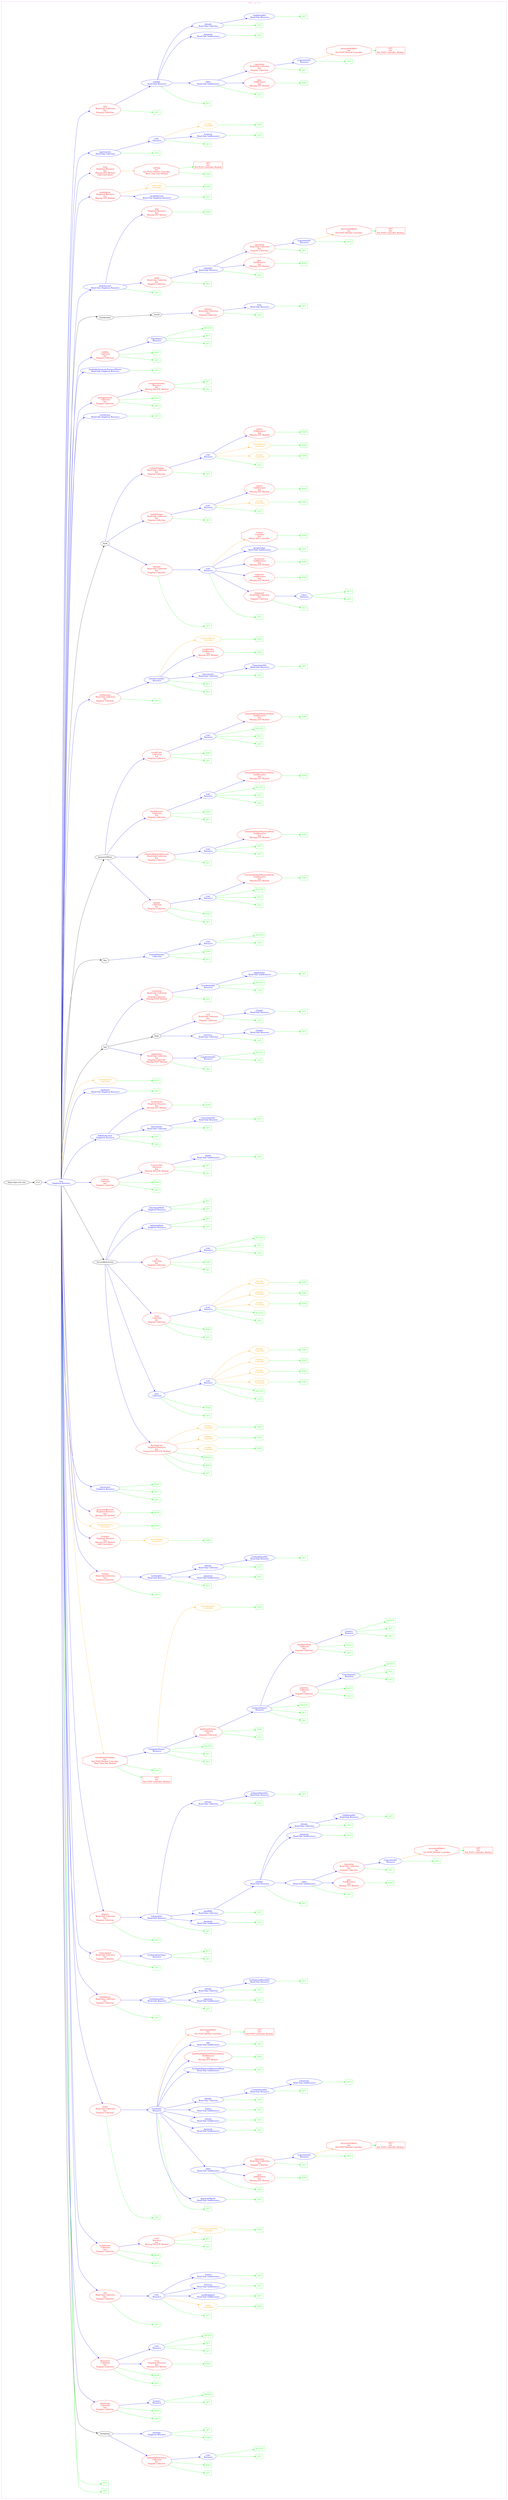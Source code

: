 digraph Cloud_Computing_REST_API {
rankdir="LR";
subgraph cluster_0 {
label="OVH - me 1.0"
color=violet
fontcolor=violet
subgraph cluster_1 {
label=""
color=white
fontcolor=white
node1 [label="https://api.ovh.com", shape="ellipse", color="black", fontcolor="black"]
node1 -> node2 [color="black", fontcolor="black"]
subgraph cluster_2 {
label=""
color=white
fontcolor=white
node2 [label="/1.0", shape="ellipse", color="black", fontcolor="black"]
node2 -> node3 [color="blue", fontcolor="blue"]
subgraph cluster_3 {
label=""
color=white
fontcolor=white
node3 [label="/me\n Singleton Resource", shape="ellipse", color="blue", fontcolor="blue"]
node3 -> node4 [color="green", fontcolor="green"]
subgraph cluster_4 {
label=""
color=white
fontcolor=white
node4 [label="GET", shape="box", color="green", fontcolor="green"]
}
node3 -> node5 [color="green", fontcolor="green"]
subgraph cluster_5 {
label=""
color=white
fontcolor=white
node5 [label="PUT", shape="box", color="green", fontcolor="green"]
}
node3 -> node6 [color="black", fontcolor="black"]
subgraph cluster_6 {
label=""
color=white
fontcolor=white
node6 [label="/telephony", shape="ellipse", color="black", fontcolor="black"]
node6 -> node7 [color="blue", fontcolor="blue"]
subgraph cluster_7 {
label=""
color=white
fontcolor=white
node7 [label="/defaultIpRestriction\n Collection\nbut\nSingular Collection", shape="ellipse", color="red", fontcolor="red"]
node7 -> node8 [color="green", fontcolor="green"]
subgraph cluster_8 {
label=""
color=white
fontcolor=white
node8 [label="GET", shape="box", color="green", fontcolor="green"]
}
node7 -> node9 [color="green", fontcolor="green"]
subgraph cluster_9 {
label=""
color=white
fontcolor=white
node9 [label="POST", shape="box", color="green", fontcolor="green"]
}
node7 -> node10 [color="blue", fontcolor="blue"]
subgraph cluster_10 {
label=""
color=white
fontcolor=white
node10 [label="/{id}\n Resource", shape="ellipse", color="blue", fontcolor="blue"]
node10 -> node11 [color="green", fontcolor="green"]
subgraph cluster_11 {
label=""
color=white
fontcolor=white
node11 [label="GET", shape="box", color="green", fontcolor="green"]
}
node10 -> node12 [color="green", fontcolor="green"]
subgraph cluster_12 {
label=""
color=white
fontcolor=white
node12 [label="DELETE", shape="box", color="green", fontcolor="green"]
}
}
}
node6 -> node13 [color="blue", fontcolor="blue"]
subgraph cluster_13 {
label=""
color=white
fontcolor=white
node13 [label="/settings\n Singleton Resource", shape="ellipse", color="blue", fontcolor="blue"]
node13 -> node14 [color="green", fontcolor="green"]
subgraph cluster_14 {
label=""
color=white
fontcolor=white
node14 [label="POST", shape="box", color="green", fontcolor="green"]
}
node13 -> node15 [color="green", fontcolor="green"]
subgraph cluster_15 {
label=""
color=white
fontcolor=white
node15 [label="GET", shape="box", color="green", fontcolor="green"]
}
}
}
node3 -> node16 [color="blue", fontcolor="blue"]
subgraph cluster_16 {
label=""
color=white
fontcolor=white
node16 [label="/ipxeScript\n Collection\nbut\nSingular Collection", shape="ellipse", color="red", fontcolor="red"]
node16 -> node17 [color="green", fontcolor="green"]
subgraph cluster_17 {
label=""
color=white
fontcolor=white
node17 [label="GET", shape="box", color="green", fontcolor="green"]
}
node16 -> node18 [color="green", fontcolor="green"]
subgraph cluster_18 {
label=""
color=white
fontcolor=white
node18 [label="POST", shape="box", color="green", fontcolor="green"]
}
node16 -> node19 [color="blue", fontcolor="blue"]
subgraph cluster_19 {
label=""
color=white
fontcolor=white
node19 [label="/{name}\n Resource", shape="ellipse", color="blue", fontcolor="blue"]
node19 -> node20 [color="green", fontcolor="green"]
subgraph cluster_20 {
label=""
color=white
fontcolor=white
node20 [label="GET", shape="box", color="green", fontcolor="green"]
}
node19 -> node21 [color="green", fontcolor="green"]
subgraph cluster_21 {
label=""
color=white
fontcolor=white
node21 [label="DELETE", shape="box", color="green", fontcolor="green"]
}
}
}
node3 -> node22 [color="blue", fontcolor="blue"]
subgraph cluster_22 {
label=""
color=white
fontcolor=white
node22 [label="/document\n Collection\nbut\nSingular Collection", shape="ellipse", color="red", fontcolor="red"]
node22 -> node23 [color="green", fontcolor="green"]
subgraph cluster_23 {
label=""
color=white
fontcolor=white
node23 [label="GET", shape="box", color="green", fontcolor="green"]
}
node22 -> node24 [color="green", fontcolor="green"]
subgraph cluster_24 {
label=""
color=white
fontcolor=white
node24 [label="POST", shape="box", color="green", fontcolor="green"]
}
node22 -> node25 [color="blue", fontcolor="blue"]
subgraph cluster_25 {
label=""
color=white
fontcolor=white
node25 [label="/cors\n Singleton Resource\nbut\nMissing GET Method", shape="ellipse", color="red", fontcolor="red"]
node25 -> node26 [color="green", fontcolor="green"]
subgraph cluster_26 {
label=""
color=white
fontcolor=white
node26 [label="POST", shape="box", color="green", fontcolor="green"]
}
}
node22 -> node27 [color="blue", fontcolor="blue"]
subgraph cluster_27 {
label=""
color=white
fontcolor=white
node27 [label="/{id}\n Resource", shape="ellipse", color="blue", fontcolor="blue"]
node27 -> node28 [color="green", fontcolor="green"]
subgraph cluster_28 {
label=""
color=white
fontcolor=white
node28 [label="GET", shape="box", color="green", fontcolor="green"]
}
node27 -> node29 [color="green", fontcolor="green"]
subgraph cluster_29 {
label=""
color=white
fontcolor=white
node29 [label="PUT", shape="box", color="green", fontcolor="green"]
}
node27 -> node30 [color="green", fontcolor="green"]
subgraph cluster_30 {
label=""
color=white
fontcolor=white
node30 [label="DELETE", shape="box", color="green", fontcolor="green"]
}
}
}
node3 -> node31 [color="blue", fontcolor="blue"]
subgraph cluster_31 {
label=""
color=white
fontcolor=white
node31 [label="/sla\n Read-Only Collection\nbut\nSingular Collection", shape="ellipse", color="red", fontcolor="red"]
node31 -> node32 [color="green", fontcolor="green"]
subgraph cluster_32 {
label=""
color=white
fontcolor=white
node32 [label="GET", shape="box", color="green", fontcolor="green"]
}
node31 -> node33 [color="blue", fontcolor="blue"]
subgraph cluster_33 {
label=""
color=white
fontcolor=white
node33 [label="/{id}\n Resource", shape="ellipse", color="blue", fontcolor="blue"]
node33 -> node34 [color="green", fontcolor="green"]
subgraph cluster_34 {
label=""
color=white
fontcolor=white
node34 [label="GET", shape="box", color="green", fontcolor="green"]
}
node33 -> node35 [color="orange", fontcolor="orange"]
subgraph cluster_35 {
label=""
color=white
fontcolor=white
node35 [label="/apply\n Controller", shape="octagon", color="orange", fontcolor="orange"]
node35 -> node36 [color="green", fontcolor="green"]
subgraph cluster_36 {
label=""
color=white
fontcolor=white
node36 [label="POST", shape="box", color="green", fontcolor="green"]
}
}
node33 -> node37 [color="blue", fontcolor="blue"]
subgraph cluster_37 {
label=""
color=white
fontcolor=white
node37 [label="/canBeApplied\n Read-Only SubResource", shape="ellipse", color="blue", fontcolor="blue"]
node37 -> node38 [color="green", fontcolor="green"]
subgraph cluster_38 {
label=""
color=white
fontcolor=white
node38 [label="GET", shape="box", color="green", fontcolor="green"]
}
}
node33 -> node39 [color="blue", fontcolor="blue"]
subgraph cluster_39 {
label=""
color=white
fontcolor=white
node39 [label="/services\n Read-Only SubResource", shape="ellipse", color="blue", fontcolor="blue"]
node39 -> node40 [color="green", fontcolor="green"]
subgraph cluster_40 {
label=""
color=white
fontcolor=white
node40 [label="GET", shape="box", color="green", fontcolor="green"]
}
}
node33 -> node41 [color="blue", fontcolor="blue"]
subgraph cluster_41 {
label=""
color=white
fontcolor=white
node41 [label="/status\n Read-Only SubResource", shape="ellipse", color="blue", fontcolor="blue"]
node41 -> node42 [color="green", fontcolor="green"]
subgraph cluster_42 {
label=""
color=white
fontcolor=white
node42 [label="GET", shape="box", color="green", fontcolor="green"]
}
}
}
}
node3 -> node43 [color="blue", fontcolor="blue"]
subgraph cluster_43 {
label=""
color=white
fontcolor=white
node43 [label="/subAccount\n Collection\nbut\nSingular Collection", shape="ellipse", color="red", fontcolor="red"]
node43 -> node44 [color="green", fontcolor="green"]
subgraph cluster_44 {
label=""
color=white
fontcolor=white
node44 [label="GET", shape="box", color="green", fontcolor="green"]
}
node43 -> node45 [color="green", fontcolor="green"]
subgraph cluster_45 {
label=""
color=white
fontcolor=white
node45 [label="POST", shape="box", color="green", fontcolor="green"]
}
node43 -> node46 [color="blue", fontcolor="blue"]
subgraph cluster_46 {
label=""
color=white
fontcolor=white
node46 [label="/{id}\n Resource\nbut\nMissing DELETE Method", shape="ellipse", color="red", fontcolor="red"]
node46 -> node47 [color="green", fontcolor="green"]
subgraph cluster_47 {
label=""
color=white
fontcolor=white
node47 [label="GET", shape="box", color="green", fontcolor="green"]
}
node46 -> node48 [color="green", fontcolor="green"]
subgraph cluster_48 {
label=""
color=white
fontcolor=white
node48 [label="PUT", shape="box", color="green", fontcolor="green"]
}
node46 -> node49 [color="orange", fontcolor="orange"]
subgraph cluster_49 {
label=""
color=white
fontcolor=white
node49 [label="/createConsumerKey\n Controller", shape="octagon", color="orange", fontcolor="orange"]
node49 -> node50 [color="green", fontcolor="green"]
subgraph cluster_50 {
label=""
color=white
fontcolor=white
node50 [label="POST", shape="box", color="green", fontcolor="green"]
}
}
}
}
node3 -> node51 [color="blue", fontcolor="blue"]
subgraph cluster_51 {
label=""
color=white
fontcolor=white
node51 [label="/order\n Read-Only Collection\nbut\nSingular Collection", shape="ellipse", color="red", fontcolor="red"]
node51 -> node52 [color="green", fontcolor="green"]
subgraph cluster_52 {
label=""
color=white
fontcolor=white
node52 [label="GET", shape="box", color="green", fontcolor="green"]
}
node51 -> node53 [color="blue", fontcolor="blue"]
subgraph cluster_53 {
label=""
color=white
fontcolor=white
node53 [label="/{orderId}\n Resource", shape="ellipse", color="blue", fontcolor="blue"]
node53 -> node54 [color="green", fontcolor="green"]
subgraph cluster_54 {
label=""
color=white
fontcolor=white
node54 [label="GET", shape="box", color="green", fontcolor="green"]
}
node53 -> node55 [color="blue", fontcolor="blue"]
subgraph cluster_55 {
label=""
color=white
fontcolor=white
node55 [label="/paymentMeans\n Read-Only SubResource", shape="ellipse", color="blue", fontcolor="blue"]
node55 -> node56 [color="green", fontcolor="green"]
subgraph cluster_56 {
label=""
color=white
fontcolor=white
node56 [label="GET", shape="box", color="green", fontcolor="green"]
}
}
node53 -> node57 [color="blue", fontcolor="blue"]
subgraph cluster_57 {
label=""
color=white
fontcolor=white
node57 [label="/debt\n Read-Only SubResource", shape="ellipse", color="blue", fontcolor="blue"]
node57 -> node58 [color="green", fontcolor="green"]
subgraph cluster_58 {
label=""
color=white
fontcolor=white
node58 [label="GET", shape="box", color="green", fontcolor="green"]
}
node57 -> node59 [color="blue", fontcolor="blue"]
subgraph cluster_59 {
label=""
color=white
fontcolor=white
node59 [label="/pay\n SubResource\nbut\nMissing GET Method", shape="ellipse", color="red", fontcolor="red"]
node59 -> node60 [color="green", fontcolor="green"]
subgraph cluster_60 {
label=""
color=white
fontcolor=white
node60 [label="POST", shape="box", color="green", fontcolor="green"]
}
}
node57 -> node61 [color="blue", fontcolor="blue"]
subgraph cluster_61 {
label=""
color=white
fontcolor=white
node61 [label="/operation\n Read-Only Collection\nbut\nSingular Collection", shape="ellipse", color="red", fontcolor="red"]
node61 -> node62 [color="green", fontcolor="green"]
subgraph cluster_62 {
label=""
color=white
fontcolor=white
node62 [label="GET", shape="box", color="green", fontcolor="green"]
}
node61 -> node63 [color="blue", fontcolor="blue"]
subgraph cluster_63 {
label=""
color=white
fontcolor=white
node63 [label="/{operationId}\n Resource", shape="ellipse", color="blue", fontcolor="blue"]
node63 -> node64 [color="green", fontcolor="green"]
subgraph cluster_64 {
label=""
color=white
fontcolor=white
node64 [label="GET", shape="box", color="green", fontcolor="green"]
}
node63 -> node65 [color="orange", fontcolor="orange"]
subgraph cluster_65 {
label=""
color=white
fontcolor=white
node65 [label="/associatedObject\nbut\nNot POST Method Controller", shape="octagon", color="red", fontcolor="red"]
node65 -> node66 [color="green", fontcolor="green"]
subgraph cluster_66 {
label=""
color=white
fontcolor=white
node66 [label="GET\nbut\nNot POST Controller Method", shape="box", color="red", fontcolor="red"]
}
}
}
}
}
node53 -> node67 [color="blue", fontcolor="blue"]
subgraph cluster_67 {
label=""
color=white
fontcolor=white
node67 [label="/payment\n Read-Only SubResource", shape="ellipse", color="blue", fontcolor="blue"]
node67 -> node68 [color="green", fontcolor="green"]
subgraph cluster_68 {
label=""
color=white
fontcolor=white
node68 [label="GET", shape="box", color="green", fontcolor="green"]
}
}
node53 -> node69 [color="blue", fontcolor="blue"]
subgraph cluster_69 {
label=""
color=white
fontcolor=white
node69 [label="/refund\n Read-Only SubResource", shape="ellipse", color="blue", fontcolor="blue"]
node69 -> node70 [color="green", fontcolor="green"]
subgraph cluster_70 {
label=""
color=white
fontcolor=white
node70 [label="GET", shape="box", color="green", fontcolor="green"]
}
}
node53 -> node71 [color="blue", fontcolor="blue"]
subgraph cluster_71 {
label=""
color=white
fontcolor=white
node71 [label="/status\n Read-Only SubResource", shape="ellipse", color="blue", fontcolor="blue"]
node71 -> node72 [color="green", fontcolor="green"]
subgraph cluster_72 {
label=""
color=white
fontcolor=white
node72 [label="GET", shape="box", color="green", fontcolor="green"]
}
}
node53 -> node73 [color="blue", fontcolor="blue"]
subgraph cluster_73 {
label=""
color=white
fontcolor=white
node73 [label="/details\n Read-Only Collection", shape="ellipse", color="blue", fontcolor="blue"]
node73 -> node74 [color="green", fontcolor="green"]
subgraph cluster_74 {
label=""
color=white
fontcolor=white
node74 [label="GET", shape="box", color="green", fontcolor="green"]
}
node73 -> node75 [color="blue", fontcolor="blue"]
subgraph cluster_75 {
label=""
color=white
fontcolor=white
node75 [label="/{orderDetailId}\n Read-Only Resource", shape="ellipse", color="blue", fontcolor="blue"]
node75 -> node76 [color="green", fontcolor="green"]
subgraph cluster_76 {
label=""
color=white
fontcolor=white
node76 [label="GET", shape="box", color="green", fontcolor="green"]
}
node75 -> node77 [color="blue", fontcolor="blue"]
subgraph cluster_77 {
label=""
color=white
fontcolor=white
node77 [label="/extension\n Read-Only SubResource", shape="ellipse", color="blue", fontcolor="blue"]
node77 -> node78 [color="green", fontcolor="green"]
subgraph cluster_78 {
label=""
color=white
fontcolor=white
node78 [label="GET", shape="box", color="green", fontcolor="green"]
}
}
}
}
node53 -> node79 [color="blue", fontcolor="blue"]
subgraph cluster_79 {
label=""
color=white
fontcolor=white
node79 [label="/availableRegisteredPaymentMean\n Read-Only SubResource", shape="ellipse", color="blue", fontcolor="blue"]
node79 -> node80 [color="green", fontcolor="green"]
subgraph cluster_80 {
label=""
color=white
fontcolor=white
node80 [label="GET", shape="box", color="green", fontcolor="green"]
}
}
node53 -> node81 [color="blue", fontcolor="blue"]
subgraph cluster_81 {
label=""
color=white
fontcolor=white
node81 [label="/payWithRegisteredPaymentMean\n SubResource\nbut\nMissing GET Method", shape="ellipse", color="red", fontcolor="red"]
node81 -> node82 [color="green", fontcolor="green"]
subgraph cluster_82 {
label=""
color=white
fontcolor=white
node82 [label="POST", shape="box", color="green", fontcolor="green"]
}
}
node53 -> node83 [color="blue", fontcolor="blue"]
subgraph cluster_83 {
label=""
color=white
fontcolor=white
node83 [label="/bill\n Read-Only SubResource", shape="ellipse", color="blue", fontcolor="blue"]
node83 -> node84 [color="green", fontcolor="green"]
subgraph cluster_84 {
label=""
color=white
fontcolor=white
node84 [label="GET", shape="box", color="green", fontcolor="green"]
}
}
node53 -> node85 [color="orange", fontcolor="orange"]
subgraph cluster_85 {
label=""
color=white
fontcolor=white
node85 [label="/associatedObject\nbut\nNot POST Method Controller", shape="octagon", color="red", fontcolor="red"]
node85 -> node86 [color="green", fontcolor="green"]
subgraph cluster_86 {
label=""
color=white
fontcolor=white
node86 [label="GET\nbut\nNot POST Controller Method", shape="box", color="red", fontcolor="red"]
}
}
}
}
node3 -> node87 [color="blue", fontcolor="blue"]
subgraph cluster_87 {
label=""
color=white
fontcolor=white
node87 [label="/withdrawal\n Read-Only Collection\nbut\nSingular Collection", shape="ellipse", color="red", fontcolor="red"]
node87 -> node88 [color="green", fontcolor="green"]
subgraph cluster_88 {
label=""
color=white
fontcolor=white
node88 [label="GET", shape="box", color="green", fontcolor="green"]
}
node87 -> node89 [color="blue", fontcolor="blue"]
subgraph cluster_89 {
label=""
color=white
fontcolor=white
node89 [label="/{withdrawalId}\n Read-Only Resource", shape="ellipse", color="blue", fontcolor="blue"]
node89 -> node90 [color="green", fontcolor="green"]
subgraph cluster_90 {
label=""
color=white
fontcolor=white
node90 [label="GET", shape="box", color="green", fontcolor="green"]
}
node89 -> node91 [color="blue", fontcolor="blue"]
subgraph cluster_91 {
label=""
color=white
fontcolor=white
node91 [label="/payment\n Read-Only SubResource", shape="ellipse", color="blue", fontcolor="blue"]
node91 -> node92 [color="green", fontcolor="green"]
subgraph cluster_92 {
label=""
color=white
fontcolor=white
node92 [label="GET", shape="box", color="green", fontcolor="green"]
}
}
node89 -> node93 [color="blue", fontcolor="blue"]
subgraph cluster_93 {
label=""
color=white
fontcolor=white
node93 [label="/details\n Read-Only Collection", shape="ellipse", color="blue", fontcolor="blue"]
node93 -> node94 [color="green", fontcolor="green"]
subgraph cluster_94 {
label=""
color=white
fontcolor=white
node94 [label="GET", shape="box", color="green", fontcolor="green"]
}
node93 -> node95 [color="blue", fontcolor="blue"]
subgraph cluster_95 {
label=""
color=white
fontcolor=white
node95 [label="/{withdrawalDetailId}\n Read-Only Resource", shape="ellipse", color="blue", fontcolor="blue"]
node95 -> node96 [color="green", fontcolor="green"]
subgraph cluster_96 {
label=""
color=white
fontcolor=white
node96 [label="GET", shape="box", color="green", fontcolor="green"]
}
}
}
}
}
node3 -> node97 [color="blue", fontcolor="blue"]
subgraph cluster_97 {
label=""
color=white
fontcolor=white
node97 [label="/subscription\n Read-Only Collection\nbut\nSingular Collection", shape="ellipse", color="red", fontcolor="red"]
node97 -> node98 [color="green", fontcolor="green"]
subgraph cluster_98 {
label=""
color=white
fontcolor=white
node98 [label="GET", shape="box", color="green", fontcolor="green"]
}
node97 -> node99 [color="blue", fontcolor="blue"]
subgraph cluster_99 {
label=""
color=white
fontcolor=white
node99 [label="/{subscriptionType}\n Resource", shape="ellipse", color="blue", fontcolor="blue"]
node99 -> node100 [color="green", fontcolor="green"]
subgraph cluster_100 {
label=""
color=white
fontcolor=white
node100 [label="GET", shape="box", color="green", fontcolor="green"]
}
node99 -> node101 [color="green", fontcolor="green"]
subgraph cluster_101 {
label=""
color=white
fontcolor=white
node101 [label="PUT", shape="box", color="green", fontcolor="green"]
}
}
}
node3 -> node102 [color="blue", fontcolor="blue"]
subgraph cluster_102 {
label=""
color=white
fontcolor=white
node102 [label="/deposit\n Read-Only Collection\nbut\nSingular Collection", shape="ellipse", color="red", fontcolor="red"]
node102 -> node103 [color="green", fontcolor="green"]
subgraph cluster_103 {
label=""
color=white
fontcolor=white
node103 [label="GET", shape="box", color="green", fontcolor="green"]
}
node102 -> node104 [color="blue", fontcolor="blue"]
subgraph cluster_104 {
label=""
color=white
fontcolor=white
node104 [label="/{depositId}\n Read-Only Resource", shape="ellipse", color="blue", fontcolor="blue"]
node104 -> node105 [color="green", fontcolor="green"]
subgraph cluster_105 {
label=""
color=white
fontcolor=white
node105 [label="GET", shape="box", color="green", fontcolor="green"]
}
node104 -> node106 [color="blue", fontcolor="blue"]
subgraph cluster_106 {
label=""
color=white
fontcolor=white
node106 [label="/payment\n Read-Only SubResource", shape="ellipse", color="blue", fontcolor="blue"]
node106 -> node107 [color="green", fontcolor="green"]
subgraph cluster_107 {
label=""
color=white
fontcolor=white
node107 [label="GET", shape="box", color="green", fontcolor="green"]
}
}
node104 -> node108 [color="blue", fontcolor="blue"]
subgraph cluster_108 {
label=""
color=white
fontcolor=white
node108 [label="/paidBills\n Read-Only Collection", shape="ellipse", color="blue", fontcolor="blue"]
node108 -> node109 [color="green", fontcolor="green"]
subgraph cluster_109 {
label=""
color=white
fontcolor=white
node109 [label="GET", shape="box", color="green", fontcolor="green"]
}
node108 -> node110 [color="blue", fontcolor="blue"]
subgraph cluster_110 {
label=""
color=white
fontcolor=white
node110 [label="/{billId}\n Read-Only Resource", shape="ellipse", color="blue", fontcolor="blue"]
node110 -> node111 [color="green", fontcolor="green"]
subgraph cluster_111 {
label=""
color=white
fontcolor=white
node111 [label="GET", shape="box", color="green", fontcolor="green"]
}
node110 -> node112 [color="blue", fontcolor="blue"]
subgraph cluster_112 {
label=""
color=white
fontcolor=white
node112 [label="/debt\n Read-Only SubResource", shape="ellipse", color="blue", fontcolor="blue"]
node112 -> node113 [color="green", fontcolor="green"]
subgraph cluster_113 {
label=""
color=white
fontcolor=white
node113 [label="GET", shape="box", color="green", fontcolor="green"]
}
node112 -> node114 [color="blue", fontcolor="blue"]
subgraph cluster_114 {
label=""
color=white
fontcolor=white
node114 [label="/pay\n SubResource\nbut\nMissing GET Method", shape="ellipse", color="red", fontcolor="red"]
node114 -> node115 [color="green", fontcolor="green"]
subgraph cluster_115 {
label=""
color=white
fontcolor=white
node115 [label="POST", shape="box", color="green", fontcolor="green"]
}
}
node112 -> node116 [color="blue", fontcolor="blue"]
subgraph cluster_116 {
label=""
color=white
fontcolor=white
node116 [label="/operation\n Read-Only Collection\nbut\nSingular Collection", shape="ellipse", color="red", fontcolor="red"]
node116 -> node117 [color="green", fontcolor="green"]
subgraph cluster_117 {
label=""
color=white
fontcolor=white
node117 [label="GET", shape="box", color="green", fontcolor="green"]
}
node116 -> node118 [color="blue", fontcolor="blue"]
subgraph cluster_118 {
label=""
color=white
fontcolor=white
node118 [label="/{operationId}\n Resource", shape="ellipse", color="blue", fontcolor="blue"]
node118 -> node119 [color="green", fontcolor="green"]
subgraph cluster_119 {
label=""
color=white
fontcolor=white
node119 [label="GET", shape="box", color="green", fontcolor="green"]
}
node118 -> node120 [color="orange", fontcolor="orange"]
subgraph cluster_120 {
label=""
color=white
fontcolor=white
node120 [label="/associatedObject\nbut\nNot POST Method Controller", shape="octagon", color="red", fontcolor="red"]
node120 -> node121 [color="green", fontcolor="green"]
subgraph cluster_121 {
label=""
color=white
fontcolor=white
node121 [label="GET\nbut\nNot POST Controller Method", shape="box", color="red", fontcolor="red"]
}
}
}
}
}
node110 -> node122 [color="blue", fontcolor="blue"]
subgraph cluster_122 {
label=""
color=white
fontcolor=white
node122 [label="/payment\n Read-Only SubResource", shape="ellipse", color="blue", fontcolor="blue"]
node122 -> node123 [color="green", fontcolor="green"]
subgraph cluster_123 {
label=""
color=white
fontcolor=white
node123 [label="GET", shape="box", color="green", fontcolor="green"]
}
}
node110 -> node124 [color="blue", fontcolor="blue"]
subgraph cluster_124 {
label=""
color=white
fontcolor=white
node124 [label="/details\n Read-Only Collection", shape="ellipse", color="blue", fontcolor="blue"]
node124 -> node125 [color="green", fontcolor="green"]
subgraph cluster_125 {
label=""
color=white
fontcolor=white
node125 [label="GET", shape="box", color="green", fontcolor="green"]
}
node124 -> node126 [color="blue", fontcolor="blue"]
subgraph cluster_126 {
label=""
color=white
fontcolor=white
node126 [label="/{billDetailId}\n Read-Only Resource", shape="ellipse", color="blue", fontcolor="blue"]
node126 -> node127 [color="green", fontcolor="green"]
subgraph cluster_127 {
label=""
color=white
fontcolor=white
node127 [label="GET", shape="box", color="green", fontcolor="green"]
}
}
}
}
}
node104 -> node128 [color="blue", fontcolor="blue"]
subgraph cluster_128 {
label=""
color=white
fontcolor=white
node128 [label="/details\n Read-Only Collection", shape="ellipse", color="blue", fontcolor="blue"]
node128 -> node129 [color="green", fontcolor="green"]
subgraph cluster_129 {
label=""
color=white
fontcolor=white
node129 [label="GET", shape="box", color="green", fontcolor="green"]
}
node128 -> node130 [color="blue", fontcolor="blue"]
subgraph cluster_130 {
label=""
color=white
fontcolor=white
node130 [label="/{depositDetailId}\n Read-Only Resource", shape="ellipse", color="blue", fontcolor="blue"]
node130 -> node131 [color="green", fontcolor="green"]
subgraph cluster_131 {
label=""
color=white
fontcolor=white
node131 [label="GET", shape="box", color="green", fontcolor="green"]
}
}
}
}
}
node3 -> node132 [color="orange", fontcolor="orange"]
subgraph cluster_132 {
label=""
color=white
fontcolor=white
node132 [label="/installationTemplate\nbut\nNot POST Method Controller\nMore Than One Method", shape="octagon", color="red", fontcolor="red"]
node132 -> node133 [color="green", fontcolor="green"]
subgraph cluster_133 {
label=""
color=white
fontcolor=white
node133 [label="GET\nbut\nNot POST Controller Method", shape="box", color="red", fontcolor="red"]
}
node132 -> node134 [color="green", fontcolor="green"]
subgraph cluster_134 {
label=""
color=white
fontcolor=white
node134 [label="POST", shape="box", color="green", fontcolor="green"]
}
node132 -> node135 [color="blue", fontcolor="blue"]
subgraph cluster_135 {
label=""
color=white
fontcolor=white
node135 [label="/{templateName}\n Resource", shape="ellipse", color="blue", fontcolor="blue"]
node135 -> node136 [color="green", fontcolor="green"]
subgraph cluster_136 {
label=""
color=white
fontcolor=white
node136 [label="GET", shape="box", color="green", fontcolor="green"]
}
node135 -> node137 [color="green", fontcolor="green"]
subgraph cluster_137 {
label=""
color=white
fontcolor=white
node137 [label="PUT", shape="box", color="green", fontcolor="green"]
}
node135 -> node138 [color="green", fontcolor="green"]
subgraph cluster_138 {
label=""
color=white
fontcolor=white
node138 [label="DELETE", shape="box", color="green", fontcolor="green"]
}
node135 -> node139 [color="blue", fontcolor="blue"]
subgraph cluster_139 {
label=""
color=white
fontcolor=white
node139 [label="/partitionScheme\n Collection\nbut\nSingular Collection", shape="ellipse", color="red", fontcolor="red"]
node139 -> node140 [color="green", fontcolor="green"]
subgraph cluster_140 {
label=""
color=white
fontcolor=white
node140 [label="GET", shape="box", color="green", fontcolor="green"]
}
node139 -> node141 [color="green", fontcolor="green"]
subgraph cluster_141 {
label=""
color=white
fontcolor=white
node141 [label="POST", shape="box", color="green", fontcolor="green"]
}
node139 -> node142 [color="blue", fontcolor="blue"]
subgraph cluster_142 {
label=""
color=white
fontcolor=white
node142 [label="/{schemeName}\n Resource", shape="ellipse", color="blue", fontcolor="blue"]
node142 -> node143 [color="green", fontcolor="green"]
subgraph cluster_143 {
label=""
color=white
fontcolor=white
node143 [label="GET", shape="box", color="green", fontcolor="green"]
}
node142 -> node144 [color="green", fontcolor="green"]
subgraph cluster_144 {
label=""
color=white
fontcolor=white
node144 [label="PUT", shape="box", color="green", fontcolor="green"]
}
node142 -> node145 [color="green", fontcolor="green"]
subgraph cluster_145 {
label=""
color=white
fontcolor=white
node145 [label="DELETE", shape="box", color="green", fontcolor="green"]
}
node142 -> node146 [color="blue", fontcolor="blue"]
subgraph cluster_146 {
label=""
color=white
fontcolor=white
node146 [label="/partition\n Collection\nbut\nSingular Collection", shape="ellipse", color="red", fontcolor="red"]
node146 -> node147 [color="green", fontcolor="green"]
subgraph cluster_147 {
label=""
color=white
fontcolor=white
node147 [label="GET", shape="box", color="green", fontcolor="green"]
}
node146 -> node148 [color="green", fontcolor="green"]
subgraph cluster_148 {
label=""
color=white
fontcolor=white
node148 [label="POST", shape="box", color="green", fontcolor="green"]
}
node146 -> node149 [color="blue", fontcolor="blue"]
subgraph cluster_149 {
label=""
color=white
fontcolor=white
node149 [label="/{mountpoint}\n Resource", shape="ellipse", color="blue", fontcolor="blue"]
node149 -> node150 [color="green", fontcolor="green"]
subgraph cluster_150 {
label=""
color=white
fontcolor=white
node150 [label="GET", shape="box", color="green", fontcolor="green"]
}
node149 -> node151 [color="green", fontcolor="green"]
subgraph cluster_151 {
label=""
color=white
fontcolor=white
node151 [label="PUT", shape="box", color="green", fontcolor="green"]
}
node149 -> node152 [color="green", fontcolor="green"]
subgraph cluster_152 {
label=""
color=white
fontcolor=white
node152 [label="DELETE", shape="box", color="green", fontcolor="green"]
}
}
}
node142 -> node153 [color="blue", fontcolor="blue"]
subgraph cluster_153 {
label=""
color=white
fontcolor=white
node153 [label="/hardwareRaid\n Collection\nbut\nSingular Collection", shape="ellipse", color="red", fontcolor="red"]
node153 -> node154 [color="green", fontcolor="green"]
subgraph cluster_154 {
label=""
color=white
fontcolor=white
node154 [label="GET", shape="box", color="green", fontcolor="green"]
}
node153 -> node155 [color="green", fontcolor="green"]
subgraph cluster_155 {
label=""
color=white
fontcolor=white
node155 [label="POST", shape="box", color="green", fontcolor="green"]
}
node153 -> node156 [color="blue", fontcolor="blue"]
subgraph cluster_156 {
label=""
color=white
fontcolor=white
node156 [label="/{name}\n Resource", shape="ellipse", color="blue", fontcolor="blue"]
node156 -> node157 [color="green", fontcolor="green"]
subgraph cluster_157 {
label=""
color=white
fontcolor=white
node157 [label="GET", shape="box", color="green", fontcolor="green"]
}
node156 -> node158 [color="green", fontcolor="green"]
subgraph cluster_158 {
label=""
color=white
fontcolor=white
node158 [label="PUT", shape="box", color="green", fontcolor="green"]
}
node156 -> node159 [color="green", fontcolor="green"]
subgraph cluster_159 {
label=""
color=white
fontcolor=white
node159 [label="DELETE", shape="box", color="green", fontcolor="green"]
}
}
}
}
}
node135 -> node160 [color="orange", fontcolor="orange"]
subgraph cluster_160 {
label=""
color=white
fontcolor=white
node160 [label="/checkIntegrity\n Controller", shape="octagon", color="orange", fontcolor="orange"]
node160 -> node161 [color="green", fontcolor="green"]
subgraph cluster_161 {
label=""
color=white
fontcolor=white
node161 [label="POST", shape="box", color="green", fontcolor="green"]
}
}
}
}
node3 -> node162 [color="blue", fontcolor="blue"]
subgraph cluster_162 {
label=""
color=white
fontcolor=white
node162 [label="/refund\n Read-Only Collection\nbut\nSingular Collection", shape="ellipse", color="red", fontcolor="red"]
node162 -> node163 [color="green", fontcolor="green"]
subgraph cluster_163 {
label=""
color=white
fontcolor=white
node163 [label="GET", shape="box", color="green", fontcolor="green"]
}
node162 -> node164 [color="blue", fontcolor="blue"]
subgraph cluster_164 {
label=""
color=white
fontcolor=white
node164 [label="/{refundId}\n Read-Only Resource", shape="ellipse", color="blue", fontcolor="blue"]
node164 -> node165 [color="green", fontcolor="green"]
subgraph cluster_165 {
label=""
color=white
fontcolor=white
node165 [label="GET", shape="box", color="green", fontcolor="green"]
}
node164 -> node166 [color="blue", fontcolor="blue"]
subgraph cluster_166 {
label=""
color=white
fontcolor=white
node166 [label="/payment\n Read-Only SubResource", shape="ellipse", color="blue", fontcolor="blue"]
node166 -> node167 [color="green", fontcolor="green"]
subgraph cluster_167 {
label=""
color=white
fontcolor=white
node167 [label="GET", shape="box", color="green", fontcolor="green"]
}
}
node164 -> node168 [color="blue", fontcolor="blue"]
subgraph cluster_168 {
label=""
color=white
fontcolor=white
node168 [label="/details\n Read-Only Collection", shape="ellipse", color="blue", fontcolor="blue"]
node168 -> node169 [color="green", fontcolor="green"]
subgraph cluster_169 {
label=""
color=white
fontcolor=white
node169 [label="GET", shape="box", color="green", fontcolor="green"]
}
node168 -> node170 [color="blue", fontcolor="blue"]
subgraph cluster_170 {
label=""
color=white
fontcolor=white
node170 [label="/{refundDetailId}\n Read-Only Resource", shape="ellipse", color="blue", fontcolor="blue"]
node170 -> node171 [color="green", fontcolor="green"]
subgraph cluster_171 {
label=""
color=white
fontcolor=white
node171 [label="GET", shape="box", color="green", fontcolor="green"]
}
}
}
}
}
node3 -> node172 [color="blue", fontcolor="blue"]
subgraph cluster_172 {
label=""
color=white
fontcolor=white
node172 [label="/voucher\n Singleton Resource\nbut\nMissing GET Method\nOnly Controllers", shape="ellipse", color="red", fontcolor="red"]
node172 -> node173 [color="orange", fontcolor="orange"]
subgraph cluster_173 {
label=""
color=white
fontcolor=white
node173 [label="/checkValidity\n Controller", shape="octagon", color="orange", fontcolor="orange"]
node173 -> node174 [color="green", fontcolor="green"]
subgraph cluster_174 {
label=""
color=white
fontcolor=white
node174 [label="POST", shape="box", color="green", fontcolor="green"]
}
}
}
node3 -> node175 [color="orange", fontcolor="orange"]
subgraph cluster_175 {
label=""
color=white
fontcolor=white
node175 [label="/changePassword\n Controller", shape="octagon", color="orange", fontcolor="orange"]
node175 -> node176 [color="green", fontcolor="green"]
subgraph cluster_176 {
label=""
color=white
fontcolor=white
node176 [label="POST", shape="box", color="green", fontcolor="green"]
}
}
node3 -> node177 [color="blue", fontcolor="blue"]
subgraph cluster_177 {
label=""
color=white
fontcolor=white
node177 [label="/passwordRecover\n Singleton Resource\nbut\nMissing GET Method", shape="ellipse", color="red", fontcolor="red"]
node177 -> node178 [color="green", fontcolor="green"]
subgraph cluster_178 {
label=""
color=white
fontcolor=white
node178 [label="POST", shape="box", color="green", fontcolor="green"]
}
}
node3 -> node179 [color="blue", fontcolor="blue"]
subgraph cluster_179 {
label=""
color=white
fontcolor=white
node179 [label="/autorenew\n Singleton Resource", shape="ellipse", color="blue", fontcolor="blue"]
node179 -> node180 [color="green", fontcolor="green"]
subgraph cluster_180 {
label=""
color=white
fontcolor=white
node180 [label="GET", shape="box", color="green", fontcolor="green"]
}
node179 -> node181 [color="green", fontcolor="green"]
subgraph cluster_181 {
label=""
color=white
fontcolor=white
node181 [label="PUT", shape="box", color="green", fontcolor="green"]
}
node179 -> node182 [color="green", fontcolor="green"]
subgraph cluster_182 {
label=""
color=white
fontcolor=white
node182 [label="POST", shape="box", color="green", fontcolor="green"]
}
}
node3 -> node183 [color="black", fontcolor="black"]
subgraph cluster_183 {
label=""
color=white
fontcolor=white
node183 [label="/accessRestriction", shape="ellipse", color="black", fontcolor="black"]
node183 -> node184 [color="blue", fontcolor="blue"]
subgraph cluster_184 {
label=""
color=white
fontcolor=white
node184 [label="/backupCode\n Singleton Resource\nbut\nUnexpected DELETE Method", shape="ellipse", color="red", fontcolor="red"]
node184 -> node185 [color="green", fontcolor="green"]
subgraph cluster_185 {
label=""
color=white
fontcolor=white
node185 [label="GET", shape="box", color="green", fontcolor="green"]
}
node184 -> node186 [color="green", fontcolor="green"]
subgraph cluster_186 {
label=""
color=white
fontcolor=white
node186 [label="POST", shape="box", color="green", fontcolor="green"]
}
node184 -> node187 [color="green", fontcolor="green"]
subgraph cluster_187 {
label=""
color=white
fontcolor=white
node187 [label="DELETE", shape="box", color="green", fontcolor="green"]
}
node184 -> node188 [color="orange", fontcolor="orange"]
subgraph cluster_188 {
label=""
color=white
fontcolor=white
node188 [label="/enable\n Controller", shape="octagon", color="orange", fontcolor="orange"]
node188 -> node189 [color="green", fontcolor="green"]
subgraph cluster_189 {
label=""
color=white
fontcolor=white
node189 [label="POST", shape="box", color="green", fontcolor="green"]
}
}
node184 -> node190 [color="orange", fontcolor="orange"]
subgraph cluster_190 {
label=""
color=white
fontcolor=white
node190 [label="/validate\n Controller", shape="octagon", color="orange", fontcolor="orange"]
node190 -> node191 [color="green", fontcolor="green"]
subgraph cluster_191 {
label=""
color=white
fontcolor=white
node191 [label="POST", shape="box", color="green", fontcolor="green"]
}
}
node184 -> node192 [color="orange", fontcolor="orange"]
subgraph cluster_192 {
label=""
color=white
fontcolor=white
node192 [label="/disable\n Controller", shape="octagon", color="orange", fontcolor="orange"]
node192 -> node193 [color="green", fontcolor="green"]
subgraph cluster_193 {
label=""
color=white
fontcolor=white
node193 [label="POST", shape="box", color="green", fontcolor="green"]
}
}
}
node183 -> node194 [color="blue", fontcolor="blue"]
subgraph cluster_194 {
label=""
color=white
fontcolor=white
node194 [label="/sms\n Collection", shape="ellipse", color="blue", fontcolor="blue"]
node194 -> node195 [color="green", fontcolor="green"]
subgraph cluster_195 {
label=""
color=white
fontcolor=white
node195 [label="GET", shape="box", color="green", fontcolor="green"]
}
node194 -> node196 [color="green", fontcolor="green"]
subgraph cluster_196 {
label=""
color=white
fontcolor=white
node196 [label="POST", shape="box", color="green", fontcolor="green"]
}
node194 -> node197 [color="blue", fontcolor="blue"]
subgraph cluster_197 {
label=""
color=white
fontcolor=white
node197 [label="/{id}\n Resource", shape="ellipse", color="blue", fontcolor="blue"]
node197 -> node198 [color="green", fontcolor="green"]
subgraph cluster_198 {
label=""
color=white
fontcolor=white
node198 [label="GET", shape="box", color="green", fontcolor="green"]
}
node197 -> node199 [color="green", fontcolor="green"]
subgraph cluster_199 {
label=""
color=white
fontcolor=white
node199 [label="DELETE", shape="box", color="green", fontcolor="green"]
}
node197 -> node200 [color="orange", fontcolor="orange"]
subgraph cluster_200 {
label=""
color=white
fontcolor=white
node200 [label="/sendCode\n Controller", shape="octagon", color="orange", fontcolor="orange"]
node200 -> node201 [color="green", fontcolor="green"]
subgraph cluster_201 {
label=""
color=white
fontcolor=white
node201 [label="POST", shape="box", color="green", fontcolor="green"]
}
}
node197 -> node202 [color="orange", fontcolor="orange"]
subgraph cluster_202 {
label=""
color=white
fontcolor=white
node202 [label="/enable\n Controller", shape="octagon", color="orange", fontcolor="orange"]
node202 -> node203 [color="green", fontcolor="green"]
subgraph cluster_203 {
label=""
color=white
fontcolor=white
node203 [label="POST", shape="box", color="green", fontcolor="green"]
}
}
node197 -> node204 [color="orange", fontcolor="orange"]
subgraph cluster_204 {
label=""
color=white
fontcolor=white
node204 [label="/validate\n Controller", shape="octagon", color="orange", fontcolor="orange"]
node204 -> node205 [color="green", fontcolor="green"]
subgraph cluster_205 {
label=""
color=white
fontcolor=white
node205 [label="POST", shape="box", color="green", fontcolor="green"]
}
}
node197 -> node206 [color="orange", fontcolor="orange"]
subgraph cluster_206 {
label=""
color=white
fontcolor=white
node206 [label="/disable\n Controller", shape="octagon", color="orange", fontcolor="orange"]
node206 -> node207 [color="green", fontcolor="green"]
subgraph cluster_207 {
label=""
color=white
fontcolor=white
node207 [label="POST", shape="box", color="green", fontcolor="green"]
}
}
}
}
node183 -> node208 [color="blue", fontcolor="blue"]
subgraph cluster_208 {
label=""
color=white
fontcolor=white
node208 [label="/totp\n Collection\nbut\nSingular Collection", shape="ellipse", color="red", fontcolor="red"]
node208 -> node209 [color="green", fontcolor="green"]
subgraph cluster_209 {
label=""
color=white
fontcolor=white
node209 [label="GET", shape="box", color="green", fontcolor="green"]
}
node208 -> node210 [color="green", fontcolor="green"]
subgraph cluster_210 {
label=""
color=white
fontcolor=white
node210 [label="POST", shape="box", color="green", fontcolor="green"]
}
node208 -> node211 [color="blue", fontcolor="blue"]
subgraph cluster_211 {
label=""
color=white
fontcolor=white
node211 [label="/{id}\n Resource", shape="ellipse", color="blue", fontcolor="blue"]
node211 -> node212 [color="green", fontcolor="green"]
subgraph cluster_212 {
label=""
color=white
fontcolor=white
node212 [label="GET", shape="box", color="green", fontcolor="green"]
}
node211 -> node213 [color="green", fontcolor="green"]
subgraph cluster_213 {
label=""
color=white
fontcolor=white
node213 [label="DELETE", shape="box", color="green", fontcolor="green"]
}
node211 -> node214 [color="orange", fontcolor="orange"]
subgraph cluster_214 {
label=""
color=white
fontcolor=white
node214 [label="/enable\n Controller", shape="octagon", color="orange", fontcolor="orange"]
node214 -> node215 [color="green", fontcolor="green"]
subgraph cluster_215 {
label=""
color=white
fontcolor=white
node215 [label="POST", shape="box", color="green", fontcolor="green"]
}
}
node211 -> node216 [color="orange", fontcolor="orange"]
subgraph cluster_216 {
label=""
color=white
fontcolor=white
node216 [label="/validate\n Controller", shape="octagon", color="orange", fontcolor="orange"]
node216 -> node217 [color="green", fontcolor="green"]
subgraph cluster_217 {
label=""
color=white
fontcolor=white
node217 [label="POST", shape="box", color="green", fontcolor="green"]
}
}
node211 -> node218 [color="orange", fontcolor="orange"]
subgraph cluster_218 {
label=""
color=white
fontcolor=white
node218 [label="/disable\n Controller", shape="octagon", color="orange", fontcolor="orange"]
node218 -> node219 [color="green", fontcolor="green"]
subgraph cluster_219 {
label=""
color=white
fontcolor=white
node219 [label="POST", shape="box", color="green", fontcolor="green"]
}
}
}
}
node183 -> node220 [color="blue", fontcolor="blue"]
subgraph cluster_220 {
label=""
color=white
fontcolor=white
node220 [label="/ip\n Collection\nbut\nSingular Collection", shape="ellipse", color="red", fontcolor="red"]
node220 -> node221 [color="green", fontcolor="green"]
subgraph cluster_221 {
label=""
color=white
fontcolor=white
node221 [label="GET", shape="box", color="green", fontcolor="green"]
}
node220 -> node222 [color="green", fontcolor="green"]
subgraph cluster_222 {
label=""
color=white
fontcolor=white
node222 [label="POST", shape="box", color="green", fontcolor="green"]
}
node220 -> node223 [color="blue", fontcolor="blue"]
subgraph cluster_223 {
label=""
color=white
fontcolor=white
node223 [label="/{id}\n Resource", shape="ellipse", color="blue", fontcolor="blue"]
node223 -> node224 [color="green", fontcolor="green"]
subgraph cluster_224 {
label=""
color=white
fontcolor=white
node224 [label="GET", shape="box", color="green", fontcolor="green"]
}
node223 -> node225 [color="green", fontcolor="green"]
subgraph cluster_225 {
label=""
color=white
fontcolor=white
node225 [label="PUT", shape="box", color="green", fontcolor="green"]
}
node223 -> node226 [color="green", fontcolor="green"]
subgraph cluster_226 {
label=""
color=white
fontcolor=white
node226 [label="DELETE", shape="box", color="green", fontcolor="green"]
}
}
}
node183 -> node227 [color="blue", fontcolor="blue"]
subgraph cluster_227 {
label=""
color=white
fontcolor=white
node227 [label="/ipDefaultRule\n Singleton Resource", shape="ellipse", color="blue", fontcolor="blue"]
node227 -> node228 [color="green", fontcolor="green"]
subgraph cluster_228 {
label=""
color=white
fontcolor=white
node228 [label="GET", shape="box", color="green", fontcolor="green"]
}
node227 -> node229 [color="green", fontcolor="green"]
subgraph cluster_229 {
label=""
color=white
fontcolor=white
node229 [label="PUT", shape="box", color="green", fontcolor="green"]
}
}
node183 -> node230 [color="blue", fontcolor="blue"]
subgraph cluster_230 {
label=""
color=white
fontcolor=white
node230 [label="/developerMode\n Singleton Resource", shape="ellipse", color="blue", fontcolor="blue"]
node230 -> node231 [color="green", fontcolor="green"]
subgraph cluster_231 {
label=""
color=white
fontcolor=white
node231 [label="GET", shape="box", color="green", fontcolor="green"]
}
node230 -> node232 [color="green", fontcolor="green"]
subgraph cluster_232 {
label=""
color=white
fontcolor=white
node232 [label="PUT", shape="box", color="green", fontcolor="green"]
}
}
}
node3 -> node233 [color="blue", fontcolor="blue"]
subgraph cluster_233 {
label=""
color=white
fontcolor=white
node233 [label="/contact\n Collection\nbut\nSingular Collection", shape="ellipse", color="red", fontcolor="red"]
node233 -> node234 [color="green", fontcolor="green"]
subgraph cluster_234 {
label=""
color=white
fontcolor=white
node234 [label="GET", shape="box", color="green", fontcolor="green"]
}
node233 -> node235 [color="green", fontcolor="green"]
subgraph cluster_235 {
label=""
color=white
fontcolor=white
node235 [label="POST", shape="box", color="green", fontcolor="green"]
}
node233 -> node236 [color="blue", fontcolor="blue"]
subgraph cluster_236 {
label=""
color=white
fontcolor=white
node236 [label="/{contactId}\n Resource\nbut\nMissing DELETE Method", shape="ellipse", color="red", fontcolor="red"]
node236 -> node237 [color="green", fontcolor="green"]
subgraph cluster_237 {
label=""
color=white
fontcolor=white
node237 [label="GET", shape="box", color="green", fontcolor="green"]
}
node236 -> node238 [color="green", fontcolor="green"]
subgraph cluster_238 {
label=""
color=white
fontcolor=white
node238 [label="PUT", shape="box", color="green", fontcolor="green"]
}
node236 -> node239 [color="blue", fontcolor="blue"]
subgraph cluster_239 {
label=""
color=white
fontcolor=white
node239 [label="/fields\n Read-Only SubResource", shape="ellipse", color="blue", fontcolor="blue"]
node239 -> node240 [color="green", fontcolor="green"]
subgraph cluster_240 {
label=""
color=white
fontcolor=white
node240 [label="GET", shape="box", color="green", fontcolor="green"]
}
}
}
}
node3 -> node241 [color="blue", fontcolor="blue"]
subgraph cluster_241 {
label=""
color=white
fontcolor=white
node241 [label="/fidelityAccount\n Singleton Resource", shape="ellipse", color="blue", fontcolor="blue"]
node241 -> node242 [color="green", fontcolor="green"]
subgraph cluster_242 {
label=""
color=white
fontcolor=white
node242 [label="GET", shape="box", color="green", fontcolor="green"]
}
node241 -> node243 [color="green", fontcolor="green"]
subgraph cluster_243 {
label=""
color=white
fontcolor=white
node243 [label="PUT", shape="box", color="green", fontcolor="green"]
}
node241 -> node244 [color="blue", fontcolor="blue"]
subgraph cluster_244 {
label=""
color=white
fontcolor=white
node244 [label="/movements\n Read-Only Collection", shape="ellipse", color="blue", fontcolor="blue"]
node244 -> node245 [color="green", fontcolor="green"]
subgraph cluster_245 {
label=""
color=white
fontcolor=white
node245 [label="GET", shape="box", color="green", fontcolor="green"]
}
node244 -> node246 [color="blue", fontcolor="blue"]
subgraph cluster_246 {
label=""
color=white
fontcolor=white
node246 [label="/{movementId}\n Read-Only Resource", shape="ellipse", color="blue", fontcolor="blue"]
node246 -> node247 [color="green", fontcolor="green"]
subgraph cluster_247 {
label=""
color=white
fontcolor=white
node247 [label="GET", shape="box", color="green", fontcolor="green"]
}
}
}
node241 -> node248 [color="blue", fontcolor="blue"]
subgraph cluster_248 {
label=""
color=white
fontcolor=white
node248 [label="/creditOrder\n Singleton Resource\nbut\nMissing GET Method", shape="ellipse", color="red", fontcolor="red"]
node248 -> node249 [color="green", fontcolor="green"]
subgraph cluster_249 {
label=""
color=white
fontcolor=white
node249 [label="POST", shape="box", color="green", fontcolor="green"]
}
}
}
node3 -> node250 [color="blue", fontcolor="blue"]
subgraph cluster_250 {
label=""
color=white
fontcolor=white
node250 [label="/vipStatus\n Read-Only Singleton Resource", shape="ellipse", color="blue", fontcolor="blue"]
node250 -> node251 [color="green", fontcolor="green"]
subgraph cluster_251 {
label=""
color=white
fontcolor=white
node251 [label="GET", shape="box", color="green", fontcolor="green"]
}
}
node3 -> node252 [color="orange", fontcolor="orange"]
subgraph cluster_252 {
label=""
color=white
fontcolor=white
node252 [label="/changeEmail\n Controller", shape="octagon", color="orange", fontcolor="orange"]
node252 -> node253 [color="green", fontcolor="green"]
subgraph cluster_253 {
label=""
color=white
fontcolor=white
node253 [label="POST", shape="box", color="green", fontcolor="green"]
}
}
node3 -> node254 [color="black", fontcolor="black"]
subgraph cluster_254 {
label=""
color=white
fontcolor=white
node254 [label="/api", shape="ellipse", color="black", fontcolor="black"]
node254 -> node255 [color="blue", fontcolor="blue"]
subgraph cluster_255 {
label=""
color=white
fontcolor=white
node255 [label="/application\n Read-Only Collection\nbut\nSingular Collection\nMissing POST Method", shape="ellipse", color="red", fontcolor="red"]
node255 -> node256 [color="green", fontcolor="green"]
subgraph cluster_256 {
label=""
color=white
fontcolor=white
node256 [label="GET", shape="box", color="green", fontcolor="green"]
}
node255 -> node257 [color="blue", fontcolor="blue"]
subgraph cluster_257 {
label=""
color=white
fontcolor=white
node257 [label="/{applicationId}\n Resource", shape="ellipse", color="blue", fontcolor="blue"]
node257 -> node258 [color="green", fontcolor="green"]
subgraph cluster_258 {
label=""
color=white
fontcolor=white
node258 [label="GET", shape="box", color="green", fontcolor="green"]
}
node257 -> node259 [color="green", fontcolor="green"]
subgraph cluster_259 {
label=""
color=white
fontcolor=white
node259 [label="DELETE", shape="box", color="green", fontcolor="green"]
}
}
}
node254 -> node260 [color="black", fontcolor="black"]
subgraph cluster_260 {
label=""
color=white
fontcolor=white
node260 [label="/logs", shape="ellipse", color="black", fontcolor="black"]
node260 -> node261 [color="blue", fontcolor="blue"]
subgraph cluster_261 {
label=""
color=white
fontcolor=white
node261 [label="/services\n Read-Only Collection", shape="ellipse", color="blue", fontcolor="blue"]
node261 -> node262 [color="green", fontcolor="green"]
subgraph cluster_262 {
label=""
color=white
fontcolor=white
node262 [label="GET", shape="box", color="green", fontcolor="green"]
}
node261 -> node263 [color="blue", fontcolor="blue"]
subgraph cluster_263 {
label=""
color=white
fontcolor=white
node263 [label="/{logId}\n Read-Only Resource", shape="ellipse", color="blue", fontcolor="blue"]
node263 -> node264 [color="green", fontcolor="green"]
subgraph cluster_264 {
label=""
color=white
fontcolor=white
node264 [label="GET", shape="box", color="green", fontcolor="green"]
}
}
}
node260 -> node265 [color="blue", fontcolor="blue"]
subgraph cluster_265 {
label=""
color=white
fontcolor=white
node265 [label="/self\n Read-Only Collection\nbut\nSingular Collection", shape="ellipse", color="red", fontcolor="red"]
node265 -> node266 [color="green", fontcolor="green"]
subgraph cluster_266 {
label=""
color=white
fontcolor=white
node266 [label="GET", shape="box", color="green", fontcolor="green"]
}
node265 -> node267 [color="blue", fontcolor="blue"]
subgraph cluster_267 {
label=""
color=white
fontcolor=white
node267 [label="/{logId}\n Read-Only Resource", shape="ellipse", color="blue", fontcolor="blue"]
node267 -> node268 [color="green", fontcolor="green"]
subgraph cluster_268 {
label=""
color=white
fontcolor=white
node268 [label="GET", shape="box", color="green", fontcolor="green"]
}
}
}
}
node254 -> node269 [color="blue", fontcolor="blue"]
subgraph cluster_269 {
label=""
color=white
fontcolor=white
node269 [label="/credential\n Read-Only Collection\nbut\nSingular Collection\nMissing POST Method", shape="ellipse", color="red", fontcolor="red"]
node269 -> node270 [color="green", fontcolor="green"]
subgraph cluster_270 {
label=""
color=white
fontcolor=white
node270 [label="GET", shape="box", color="green", fontcolor="green"]
}
node269 -> node271 [color="blue", fontcolor="blue"]
subgraph cluster_271 {
label=""
color=white
fontcolor=white
node271 [label="/{credentialId}\n Resource", shape="ellipse", color="blue", fontcolor="blue"]
node271 -> node272 [color="green", fontcolor="green"]
subgraph cluster_272 {
label=""
color=white
fontcolor=white
node272 [label="GET", shape="box", color="green", fontcolor="green"]
}
node271 -> node273 [color="green", fontcolor="green"]
subgraph cluster_273 {
label=""
color=white
fontcolor=white
node273 [label="DELETE", shape="box", color="green", fontcolor="green"]
}
node271 -> node274 [color="blue", fontcolor="blue"]
subgraph cluster_274 {
label=""
color=white
fontcolor=white
node274 [label="/application\n Read-Only SubResource", shape="ellipse", color="blue", fontcolor="blue"]
node274 -> node275 [color="green", fontcolor="green"]
subgraph cluster_275 {
label=""
color=white
fontcolor=white
node275 [label="GET", shape="box", color="green", fontcolor="green"]
}
}
}
}
}
node3 -> node276 [color="black", fontcolor="black"]
subgraph cluster_276 {
label=""
color=white
fontcolor=white
node276 [label="/fax", shape="ellipse", color="black", fontcolor="black"]
node276 -> node277 [color="blue", fontcolor="blue"]
subgraph cluster_277 {
label=""
color=white
fontcolor=white
node277 [label="/customDomains\n Collection", shape="ellipse", color="blue", fontcolor="blue"]
node277 -> node278 [color="green", fontcolor="green"]
subgraph cluster_278 {
label=""
color=white
fontcolor=white
node278 [label="GET", shape="box", color="green", fontcolor="green"]
}
node277 -> node279 [color="green", fontcolor="green"]
subgraph cluster_279 {
label=""
color=white
fontcolor=white
node279 [label="POST", shape="box", color="green", fontcolor="green"]
}
node277 -> node280 [color="blue", fontcolor="blue"]
subgraph cluster_280 {
label=""
color=white
fontcolor=white
node280 [label="/{id}\n Resource", shape="ellipse", color="blue", fontcolor="blue"]
node280 -> node281 [color="green", fontcolor="green"]
subgraph cluster_281 {
label=""
color=white
fontcolor=white
node281 [label="GET", shape="box", color="green", fontcolor="green"]
}
node280 -> node282 [color="green", fontcolor="green"]
subgraph cluster_282 {
label=""
color=white
fontcolor=white
node282 [label="DELETE", shape="box", color="green", fontcolor="green"]
}
}
}
}
node3 -> node283 [color="black", fontcolor="black"]
subgraph cluster_283 {
label=""
color=white
fontcolor=white
node283 [label="/paymentMean", shape="ellipse", color="black", fontcolor="black"]
node283 -> node284 [color="blue", fontcolor="blue"]
subgraph cluster_284 {
label=""
color=white
fontcolor=white
node284 [label="/paypal\n Collection\nbut\nSingular Collection", shape="ellipse", color="red", fontcolor="red"]
node284 -> node285 [color="green", fontcolor="green"]
subgraph cluster_285 {
label=""
color=white
fontcolor=white
node285 [label="GET", shape="box", color="green", fontcolor="green"]
}
node284 -> node286 [color="green", fontcolor="green"]
subgraph cluster_286 {
label=""
color=white
fontcolor=white
node286 [label="POST", shape="box", color="green", fontcolor="green"]
}
node284 -> node287 [color="blue", fontcolor="blue"]
subgraph cluster_287 {
label=""
color=white
fontcolor=white
node287 [label="/{id}\n Resource", shape="ellipse", color="blue", fontcolor="blue"]
node287 -> node288 [color="green", fontcolor="green"]
subgraph cluster_288 {
label=""
color=white
fontcolor=white
node288 [label="GET", shape="box", color="green", fontcolor="green"]
}
node287 -> node289 [color="green", fontcolor="green"]
subgraph cluster_289 {
label=""
color=white
fontcolor=white
node289 [label="PUT", shape="box", color="green", fontcolor="green"]
}
node287 -> node290 [color="green", fontcolor="green"]
subgraph cluster_290 {
label=""
color=white
fontcolor=white
node290 [label="DELETE", shape="box", color="green", fontcolor="green"]
}
node287 -> node291 [color="blue", fontcolor="blue"]
subgraph cluster_291 {
label=""
color=white
fontcolor=white
node291 [label="/chooseAsDefaultPaymentMean\n SubResource\nbut\nMissing GET Method", shape="ellipse", color="red", fontcolor="red"]
node291 -> node292 [color="green", fontcolor="green"]
subgraph cluster_292 {
label=""
color=white
fontcolor=white
node292 [label="POST", shape="box", color="green", fontcolor="green"]
}
}
}
}
node283 -> node293 [color="blue", fontcolor="blue"]
subgraph cluster_293 {
label=""
color=white
fontcolor=white
node293 [label="/deferredPaymentAccount\n Read-Only Collection\nbut\nSingular Collection", shape="ellipse", color="red", fontcolor="red"]
node293 -> node294 [color="green", fontcolor="green"]
subgraph cluster_294 {
label=""
color=white
fontcolor=white
node294 [label="GET", shape="box", color="green", fontcolor="green"]
}
node293 -> node295 [color="blue", fontcolor="blue"]
subgraph cluster_295 {
label=""
color=white
fontcolor=white
node295 [label="/{id}\n Resource", shape="ellipse", color="blue", fontcolor="blue"]
node295 -> node296 [color="green", fontcolor="green"]
subgraph cluster_296 {
label=""
color=white
fontcolor=white
node296 [label="GET", shape="box", color="green", fontcolor="green"]
}
node295 -> node297 [color="green", fontcolor="green"]
subgraph cluster_297 {
label=""
color=white
fontcolor=white
node297 [label="PUT", shape="box", color="green", fontcolor="green"]
}
node295 -> node298 [color="blue", fontcolor="blue"]
subgraph cluster_298 {
label=""
color=white
fontcolor=white
node298 [label="/chooseAsDefaultPaymentMean\n SubResource\nbut\nMissing GET Method", shape="ellipse", color="red", fontcolor="red"]
node298 -> node299 [color="green", fontcolor="green"]
subgraph cluster_299 {
label=""
color=white
fontcolor=white
node299 [label="POST", shape="box", color="green", fontcolor="green"]
}
}
}
}
node283 -> node300 [color="blue", fontcolor="blue"]
subgraph cluster_300 {
label=""
color=white
fontcolor=white
node300 [label="/bankAccount\n Collection\nbut\nSingular Collection", shape="ellipse", color="red", fontcolor="red"]
node300 -> node301 [color="green", fontcolor="green"]
subgraph cluster_301 {
label=""
color=white
fontcolor=white
node301 [label="GET", shape="box", color="green", fontcolor="green"]
}
node300 -> node302 [color="green", fontcolor="green"]
subgraph cluster_302 {
label=""
color=white
fontcolor=white
node302 [label="POST", shape="box", color="green", fontcolor="green"]
}
node300 -> node303 [color="blue", fontcolor="blue"]
subgraph cluster_303 {
label=""
color=white
fontcolor=white
node303 [label="/{id}\n Resource", shape="ellipse", color="blue", fontcolor="blue"]
node303 -> node304 [color="green", fontcolor="green"]
subgraph cluster_304 {
label=""
color=white
fontcolor=white
node304 [label="GET", shape="box", color="green", fontcolor="green"]
}
node303 -> node305 [color="green", fontcolor="green"]
subgraph cluster_305 {
label=""
color=white
fontcolor=white
node305 [label="PUT", shape="box", color="green", fontcolor="green"]
}
node303 -> node306 [color="green", fontcolor="green"]
subgraph cluster_306 {
label=""
color=white
fontcolor=white
node306 [label="DELETE", shape="box", color="green", fontcolor="green"]
}
node303 -> node307 [color="blue", fontcolor="blue"]
subgraph cluster_307 {
label=""
color=white
fontcolor=white
node307 [label="/chooseAsDefaultPaymentMean\n SubResource\nbut\nMissing GET Method", shape="ellipse", color="red", fontcolor="red"]
node307 -> node308 [color="green", fontcolor="green"]
subgraph cluster_308 {
label=""
color=white
fontcolor=white
node308 [label="POST", shape="box", color="green", fontcolor="green"]
}
}
}
}
node283 -> node309 [color="blue", fontcolor="blue"]
subgraph cluster_309 {
label=""
color=white
fontcolor=white
node309 [label="/creditCard\n Collection\nbut\nSingular Collection", shape="ellipse", color="red", fontcolor="red"]
node309 -> node310 [color="green", fontcolor="green"]
subgraph cluster_310 {
label=""
color=white
fontcolor=white
node310 [label="GET", shape="box", color="green", fontcolor="green"]
}
node309 -> node311 [color="green", fontcolor="green"]
subgraph cluster_311 {
label=""
color=white
fontcolor=white
node311 [label="POST", shape="box", color="green", fontcolor="green"]
}
node309 -> node312 [color="blue", fontcolor="blue"]
subgraph cluster_312 {
label=""
color=white
fontcolor=white
node312 [label="/{id}\n Resource", shape="ellipse", color="blue", fontcolor="blue"]
node312 -> node313 [color="green", fontcolor="green"]
subgraph cluster_313 {
label=""
color=white
fontcolor=white
node313 [label="GET", shape="box", color="green", fontcolor="green"]
}
node312 -> node314 [color="green", fontcolor="green"]
subgraph cluster_314 {
label=""
color=white
fontcolor=white
node314 [label="PUT", shape="box", color="green", fontcolor="green"]
}
node312 -> node315 [color="green", fontcolor="green"]
subgraph cluster_315 {
label=""
color=white
fontcolor=white
node315 [label="DELETE", shape="box", color="green", fontcolor="green"]
}
node312 -> node316 [color="blue", fontcolor="blue"]
subgraph cluster_316 {
label=""
color=white
fontcolor=white
node316 [label="/chooseAsDefaultPaymentMean\n SubResource\nbut\nMissing GET Method", shape="ellipse", color="red", fontcolor="red"]
node316 -> node317 [color="green", fontcolor="green"]
subgraph cluster_317 {
label=""
color=white
fontcolor=white
node317 [label="POST", shape="box", color="green", fontcolor="green"]
}
}
}
}
}
node3 -> node318 [color="blue", fontcolor="blue"]
subgraph cluster_318 {
label=""
color=white
fontcolor=white
node318 [label="/ovhAccount\n Read-Only Collection\nbut\nSingular Collection", shape="ellipse", color="red", fontcolor="red"]
node318 -> node319 [color="green", fontcolor="green"]
subgraph cluster_319 {
label=""
color=white
fontcolor=white
node319 [label="GET", shape="box", color="green", fontcolor="green"]
}
node318 -> node320 [color="blue", fontcolor="blue"]
subgraph cluster_320 {
label=""
color=white
fontcolor=white
node320 [label="/{ovhAccountId}\n Resource", shape="ellipse", color="blue", fontcolor="blue"]
node320 -> node321 [color="green", fontcolor="green"]
subgraph cluster_321 {
label=""
color=white
fontcolor=white
node321 [label="GET", shape="box", color="green", fontcolor="green"]
}
node320 -> node322 [color="green", fontcolor="green"]
subgraph cluster_322 {
label=""
color=white
fontcolor=white
node322 [label="PUT", shape="box", color="green", fontcolor="green"]
}
node320 -> node323 [color="blue", fontcolor="blue"]
subgraph cluster_323 {
label=""
color=white
fontcolor=white
node323 [label="/movements\n Read-Only Collection", shape="ellipse", color="blue", fontcolor="blue"]
node323 -> node324 [color="green", fontcolor="green"]
subgraph cluster_324 {
label=""
color=white
fontcolor=white
node324 [label="GET", shape="box", color="green", fontcolor="green"]
}
node323 -> node325 [color="blue", fontcolor="blue"]
subgraph cluster_325 {
label=""
color=white
fontcolor=white
node325 [label="/{movementId}\n Read-Only Resource", shape="ellipse", color="blue", fontcolor="blue"]
node325 -> node326 [color="green", fontcolor="green"]
subgraph cluster_326 {
label=""
color=white
fontcolor=white
node326 [label="GET", shape="box", color="green", fontcolor="green"]
}
}
}
node320 -> node327 [color="blue", fontcolor="blue"]
subgraph cluster_327 {
label=""
color=white
fontcolor=white
node327 [label="/creditOrder\n SubResource\nbut\nMissing GET Method", shape="ellipse", color="red", fontcolor="red"]
node327 -> node328 [color="green", fontcolor="green"]
subgraph cluster_328 {
label=""
color=white
fontcolor=white
node328 [label="POST", shape="box", color="green", fontcolor="green"]
}
}
node320 -> node329 [color="orange", fontcolor="orange"]
subgraph cluster_329 {
label=""
color=white
fontcolor=white
node329 [label="/retrieveMoney\n Controller", shape="octagon", color="orange", fontcolor="orange"]
node329 -> node330 [color="green", fontcolor="green"]
subgraph cluster_330 {
label=""
color=white
fontcolor=white
node330 [label="POST", shape="box", color="green", fontcolor="green"]
}
}
}
}
node3 -> node331 [color="black", fontcolor="black"]
subgraph cluster_331 {
label=""
color=white
fontcolor=white
node331 [label="/task", shape="ellipse", color="black", fontcolor="black"]
node331 -> node332 [color="blue", fontcolor="blue"]
subgraph cluster_332 {
label=""
color=white
fontcolor=white
node332 [label="/domain\n Read-Only Collection\nbut\nSingular Collection", shape="ellipse", color="red", fontcolor="red"]
node332 -> node333 [color="green", fontcolor="green"]
subgraph cluster_333 {
label=""
color=white
fontcolor=white
node333 [label="GET", shape="box", color="green", fontcolor="green"]
}
node332 -> node334 [color="blue", fontcolor="blue"]
subgraph cluster_334 {
label=""
color=white
fontcolor=white
node334 [label="/{id}\n Resource", shape="ellipse", color="blue", fontcolor="blue"]
node334 -> node335 [color="green", fontcolor="green"]
subgraph cluster_335 {
label=""
color=white
fontcolor=white
node335 [label="GET", shape="box", color="green", fontcolor="green"]
}
node334 -> node336 [color="blue", fontcolor="blue"]
subgraph cluster_336 {
label=""
color=white
fontcolor=white
node336 [label="/argument\n Read-Only Collection\nbut\nSingular Collection", shape="ellipse", color="red", fontcolor="red"]
node336 -> node337 [color="green", fontcolor="green"]
subgraph cluster_337 {
label=""
color=white
fontcolor=white
node337 [label="GET", shape="box", color="green", fontcolor="green"]
}
node336 -> node338 [color="blue", fontcolor="blue"]
subgraph cluster_338 {
label=""
color=white
fontcolor=white
node338 [label="/{key}\n Resource", shape="ellipse", color="blue", fontcolor="blue"]
node338 -> node339 [color="green", fontcolor="green"]
subgraph cluster_339 {
label=""
color=white
fontcolor=white
node339 [label="GET", shape="box", color="green", fontcolor="green"]
}
node338 -> node340 [color="green", fontcolor="green"]
subgraph cluster_340 {
label=""
color=white
fontcolor=white
node340 [label="PUT", shape="box", color="green", fontcolor="green"]
}
}
}
node334 -> node341 [color="blue", fontcolor="blue"]
subgraph cluster_341 {
label=""
color=white
fontcolor=white
node341 [label="/relaunch\n SubResource\nbut\nMissing GET Method", shape="ellipse", color="red", fontcolor="red"]
node341 -> node342 [color="green", fontcolor="green"]
subgraph cluster_342 {
label=""
color=white
fontcolor=white
node342 [label="POST", shape="box", color="green", fontcolor="green"]
}
}
node334 -> node343 [color="blue", fontcolor="blue"]
subgraph cluster_343 {
label=""
color=white
fontcolor=white
node343 [label="/accelerate\n SubResource\nbut\nMissing GET Method", shape="ellipse", color="red", fontcolor="red"]
node343 -> node344 [color="green", fontcolor="green"]
subgraph cluster_344 {
label=""
color=white
fontcolor=white
node344 [label="POST", shape="box", color="green", fontcolor="green"]
}
}
node334 -> node345 [color="blue", fontcolor="blue"]
subgraph cluster_345 {
label=""
color=white
fontcolor=white
node345 [label="/progressbar\n Read-Only SubResource", shape="ellipse", color="blue", fontcolor="blue"]
node345 -> node346 [color="green", fontcolor="green"]
subgraph cluster_346 {
label=""
color=white
fontcolor=white
node346 [label="GET", shape="box", color="green", fontcolor="green"]
}
}
node334 -> node347 [color="orange", fontcolor="orange"]
subgraph cluster_347 {
label=""
color=white
fontcolor=white
node347 [label="/cancel\n Controller\nbut\nDelete Verb Controller", shape="octagon", color="red", fontcolor="red"]
node347 -> node348 [color="green", fontcolor="green"]
subgraph cluster_348 {
label=""
color=white
fontcolor=white
node348 [label="POST", shape="box", color="green", fontcolor="green"]
}
}
}
}
node331 -> node349 [color="blue", fontcolor="blue"]
subgraph cluster_349 {
label=""
color=white
fontcolor=white
node349 [label="/emailChange\n Read-Only Collection\nbut\nSingular Collection", shape="ellipse", color="red", fontcolor="red"]
node349 -> node350 [color="green", fontcolor="green"]
subgraph cluster_350 {
label=""
color=white
fontcolor=white
node350 [label="GET", shape="box", color="green", fontcolor="green"]
}
node349 -> node351 [color="blue", fontcolor="blue"]
subgraph cluster_351 {
label=""
color=white
fontcolor=white
node351 [label="/{id}\n Resource", shape="ellipse", color="blue", fontcolor="blue"]
node351 -> node352 [color="green", fontcolor="green"]
subgraph cluster_352 {
label=""
color=white
fontcolor=white
node352 [label="GET", shape="box", color="green", fontcolor="green"]
}
node351 -> node353 [color="orange", fontcolor="orange"]
subgraph cluster_353 {
label=""
color=white
fontcolor=white
node353 [label="/accept\n Controller", shape="octagon", color="orange", fontcolor="orange"]
node353 -> node354 [color="green", fontcolor="green"]
subgraph cluster_354 {
label=""
color=white
fontcolor=white
node354 [label="POST", shape="box", color="green", fontcolor="green"]
}
}
node351 -> node355 [color="blue", fontcolor="blue"]
subgraph cluster_355 {
label=""
color=white
fontcolor=white
node355 [label="/refuse\n SubResource\nbut\nMissing GET Method", shape="ellipse", color="red", fontcolor="red"]
node355 -> node356 [color="green", fontcolor="green"]
subgraph cluster_356 {
label=""
color=white
fontcolor=white
node356 [label="POST", shape="box", color="green", fontcolor="green"]
}
}
}
}
node331 -> node357 [color="blue", fontcolor="blue"]
subgraph cluster_357 {
label=""
color=white
fontcolor=white
node357 [label="/contactChange\n Read-Only Collection\nbut\nSingular Collection", shape="ellipse", color="red", fontcolor="red"]
node357 -> node358 [color="green", fontcolor="green"]
subgraph cluster_358 {
label=""
color=white
fontcolor=white
node358 [label="GET", shape="box", color="green", fontcolor="green"]
}
node357 -> node359 [color="blue", fontcolor="blue"]
subgraph cluster_359 {
label=""
color=white
fontcolor=white
node359 [label="/{id}\n Resource", shape="ellipse", color="blue", fontcolor="blue"]
node359 -> node360 [color="green", fontcolor="green"]
subgraph cluster_360 {
label=""
color=white
fontcolor=white
node360 [label="GET", shape="box", color="green", fontcolor="green"]
}
node359 -> node361 [color="orange", fontcolor="orange"]
subgraph cluster_361 {
label=""
color=white
fontcolor=white
node361 [label="/accept\n Controller", shape="octagon", color="orange", fontcolor="orange"]
node361 -> node362 [color="green", fontcolor="green"]
subgraph cluster_362 {
label=""
color=white
fontcolor=white
node362 [label="POST", shape="box", color="green", fontcolor="green"]
}
}
node359 -> node363 [color="orange", fontcolor="orange"]
subgraph cluster_363 {
label=""
color=white
fontcolor=white
node363 [label="/resendEmail\n Controller", shape="octagon", color="orange", fontcolor="orange"]
node363 -> node364 [color="green", fontcolor="green"]
subgraph cluster_364 {
label=""
color=white
fontcolor=white
node364 [label="POST", shape="box", color="green", fontcolor="green"]
}
}
node359 -> node365 [color="blue", fontcolor="blue"]
subgraph cluster_365 {
label=""
color=white
fontcolor=white
node365 [label="/refuse\n SubResource\nbut\nMissing GET Method", shape="ellipse", color="red", fontcolor="red"]
node365 -> node366 [color="green", fontcolor="green"]
subgraph cluster_366 {
label=""
color=white
fontcolor=white
node366 [label="POST", shape="box", color="green", fontcolor="green"]
}
}
}
}
}
node3 -> node367 [color="blue", fontcolor="blue"]
subgraph cluster_367 {
label=""
color=white
fontcolor=white
node367 [label="/certificates\n Read-Only Singleton Resource", shape="ellipse", color="blue", fontcolor="blue"]
node367 -> node368 [color="green", fontcolor="green"]
subgraph cluster_368 {
label=""
color=white
fontcolor=white
node368 [label="GET", shape="box", color="green", fontcolor="green"]
}
}
node3 -> node369 [color="blue", fontcolor="blue"]
subgraph cluster_369 {
label=""
color=white
fontcolor=white
node369 [label="/ipOrganisation\n Collection\nbut\nSingular Collection", shape="ellipse", color="red", fontcolor="red"]
node369 -> node370 [color="green", fontcolor="green"]
subgraph cluster_370 {
label=""
color=white
fontcolor=white
node370 [label="GET", shape="box", color="green", fontcolor="green"]
}
node369 -> node371 [color="green", fontcolor="green"]
subgraph cluster_371 {
label=""
color=white
fontcolor=white
node371 [label="POST", shape="box", color="green", fontcolor="green"]
}
node369 -> node372 [color="blue", fontcolor="blue"]
subgraph cluster_372 {
label=""
color=white
fontcolor=white
node372 [label="/{organisationId}\n Resource\nbut\nMissing DELETE Method", shape="ellipse", color="red", fontcolor="red"]
node372 -> node373 [color="green", fontcolor="green"]
subgraph cluster_373 {
label=""
color=white
fontcolor=white
node373 [label="GET", shape="box", color="green", fontcolor="green"]
}
node372 -> node374 [color="green", fontcolor="green"]
subgraph cluster_374 {
label=""
color=white
fontcolor=white
node374 [label="PUT", shape="box", color="green", fontcolor="green"]
}
}
}
node3 -> node375 [color="blue", fontcolor="blue"]
subgraph cluster_375 {
label=""
color=white
fontcolor=white
node375 [label="/availableAutomaticPaymentMeans\n Read-Only Singleton Resource", shape="ellipse", color="blue", fontcolor="blue"]
node375 -> node376 [color="green", fontcolor="green"]
subgraph cluster_376 {
label=""
color=white
fontcolor=white
node376 [label="GET", shape="box", color="green", fontcolor="green"]
}
}
node3 -> node377 [color="blue", fontcolor="blue"]
subgraph cluster_377 {
label=""
color=white
fontcolor=white
node377 [label="/sshKey\n Collection\nbut\nSingular Collection", shape="ellipse", color="red", fontcolor="red"]
node377 -> node378 [color="green", fontcolor="green"]
subgraph cluster_378 {
label=""
color=white
fontcolor=white
node378 [label="GET", shape="box", color="green", fontcolor="green"]
}
node377 -> node379 [color="green", fontcolor="green"]
subgraph cluster_379 {
label=""
color=white
fontcolor=white
node379 [label="POST", shape="box", color="green", fontcolor="green"]
}
node377 -> node380 [color="blue", fontcolor="blue"]
subgraph cluster_380 {
label=""
color=white
fontcolor=white
node380 [label="/{keyName}\n Resource", shape="ellipse", color="blue", fontcolor="blue"]
node380 -> node381 [color="green", fontcolor="green"]
subgraph cluster_381 {
label=""
color=white
fontcolor=white
node381 [label="GET", shape="box", color="green", fontcolor="green"]
}
node380 -> node382 [color="green", fontcolor="green"]
subgraph cluster_382 {
label=""
color=white
fontcolor=white
node382 [label="PUT", shape="box", color="green", fontcolor="green"]
}
node380 -> node383 [color="green", fontcolor="green"]
subgraph cluster_383 {
label=""
color=white
fontcolor=white
node383 [label="DELETE", shape="box", color="green", fontcolor="green"]
}
}
}
node3 -> node384 [color="black", fontcolor="black"]
subgraph cluster_384 {
label=""
color=white
fontcolor=white
node384 [label="/notification", shape="ellipse", color="black", fontcolor="black"]
node384 -> node385 [color="black", fontcolor="black"]
subgraph cluster_385 {
label=""
color=white
fontcolor=white
node385 [label="/email", shape="ellipse", color="black", fontcolor="black"]
node385 -> node386 [color="blue", fontcolor="blue"]
subgraph cluster_386 {
label=""
color=white
fontcolor=white
node386 [label="/history\n Read-Only Collection\nbut\nSingular Collection", shape="ellipse", color="red", fontcolor="red"]
node386 -> node387 [color="green", fontcolor="green"]
subgraph cluster_387 {
label=""
color=white
fontcolor=white
node387 [label="GET", shape="box", color="green", fontcolor="green"]
}
node386 -> node388 [color="blue", fontcolor="blue"]
subgraph cluster_388 {
label=""
color=white
fontcolor=white
node388 [label="/{id}\n Read-Only Resource", shape="ellipse", color="blue", fontcolor="blue"]
node388 -> node389 [color="green", fontcolor="green"]
subgraph cluster_389 {
label=""
color=white
fontcolor=white
node389 [label="GET", shape="box", color="green", fontcolor="green"]
}
}
}
}
}
node3 -> node390 [color="blue", fontcolor="blue"]
subgraph cluster_390 {
label=""
color=white
fontcolor=white
node390 [label="/debtAccount\n Read-Only Singleton Resource", shape="ellipse", color="blue", fontcolor="blue"]
node390 -> node391 [color="green", fontcolor="green"]
subgraph cluster_391 {
label=""
color=white
fontcolor=white
node391 [label="GET", shape="box", color="green", fontcolor="green"]
}
node390 -> node392 [color="blue", fontcolor="blue"]
subgraph cluster_392 {
label=""
color=white
fontcolor=white
node392 [label="/debt\n Read-Only Collection\nbut\nSingular Collection", shape="ellipse", color="red", fontcolor="red"]
node392 -> node393 [color="green", fontcolor="green"]
subgraph cluster_393 {
label=""
color=white
fontcolor=white
node393 [label="GET", shape="box", color="green", fontcolor="green"]
}
node392 -> node394 [color="blue", fontcolor="blue"]
subgraph cluster_394 {
label=""
color=white
fontcolor=white
node394 [label="/{debtId}\n Read-Only Resource", shape="ellipse", color="blue", fontcolor="blue"]
node394 -> node395 [color="green", fontcolor="green"]
subgraph cluster_395 {
label=""
color=white
fontcolor=white
node395 [label="GET", shape="box", color="green", fontcolor="green"]
}
node394 -> node396 [color="blue", fontcolor="blue"]
subgraph cluster_396 {
label=""
color=white
fontcolor=white
node396 [label="/pay\n SubResource\nbut\nMissing GET Method", shape="ellipse", color="red", fontcolor="red"]
node396 -> node397 [color="green", fontcolor="green"]
subgraph cluster_397 {
label=""
color=white
fontcolor=white
node397 [label="POST", shape="box", color="green", fontcolor="green"]
}
}
node394 -> node398 [color="blue", fontcolor="blue"]
subgraph cluster_398 {
label=""
color=white
fontcolor=white
node398 [label="/operation\n Read-Only Collection\nbut\nSingular Collection", shape="ellipse", color="red", fontcolor="red"]
node398 -> node399 [color="green", fontcolor="green"]
subgraph cluster_399 {
label=""
color=white
fontcolor=white
node399 [label="GET", shape="box", color="green", fontcolor="green"]
}
node398 -> node400 [color="blue", fontcolor="blue"]
subgraph cluster_400 {
label=""
color=white
fontcolor=white
node400 [label="/{operationId}\n Resource", shape="ellipse", color="blue", fontcolor="blue"]
node400 -> node401 [color="green", fontcolor="green"]
subgraph cluster_401 {
label=""
color=white
fontcolor=white
node401 [label="GET", shape="box", color="green", fontcolor="green"]
}
node400 -> node402 [color="orange", fontcolor="orange"]
subgraph cluster_402 {
label=""
color=white
fontcolor=white
node402 [label="/associatedObject\nbut\nNot POST Method Controller", shape="octagon", color="red", fontcolor="red"]
node402 -> node403 [color="green", fontcolor="green"]
subgraph cluster_403 {
label=""
color=white
fontcolor=white
node403 [label="GET\nbut\nNot POST Controller Method", shape="box", color="red", fontcolor="red"]
}
}
}
}
}
}
node390 -> node404 [color="blue", fontcolor="blue"]
subgraph cluster_404 {
label=""
color=white
fontcolor=white
node404 [label="/pay\n Singleton Resource\nbut\nMissing GET Method", shape="ellipse", color="red", fontcolor="red"]
node404 -> node405 [color="green", fontcolor="green"]
subgraph cluster_405 {
label=""
color=white
fontcolor=white
node405 [label="POST", shape="box", color="green", fontcolor="green"]
}
}
}
node3 -> node406 [color="blue", fontcolor="blue"]
subgraph cluster_406 {
label=""
color=white
fontcolor=white
node406 [label="/mailingList\n Singleton Resource\nbut\nMissing GET Method", shape="ellipse", color="red", fontcolor="red"]
node406 -> node407 [color="blue", fontcolor="blue"]
subgraph cluster_407 {
label=""
color=white
fontcolor=white
node407 [label="/availableLists\n Read-Only Singleton Resource", shape="ellipse", color="blue", fontcolor="blue"]
node407 -> node408 [color="green", fontcolor="green"]
subgraph cluster_408 {
label=""
color=white
fontcolor=white
node408 [label="GET", shape="box", color="green", fontcolor="green"]
}
}
node406 -> node409 [color="orange", fontcolor="orange"]
subgraph cluster_409 {
label=""
color=white
fontcolor=white
node409 [label="/subscribe\n Controller", shape="octagon", color="orange", fontcolor="orange"]
node409 -> node410 [color="green", fontcolor="green"]
subgraph cluster_410 {
label=""
color=white
fontcolor=white
node410 [label="POST", shape="box", color="green", fontcolor="green"]
}
}
}
node3 -> node411 [color="blue", fontcolor="blue"]
subgraph cluster_411 {
label=""
color=white
fontcolor=white
node411 [label="/xdsl\n Singleton Resource\nbut\nMissing GET Method\nOnly Controllers", shape="ellipse", color="red", fontcolor="red"]
node411 -> node412 [color="orange", fontcolor="orange"]
subgraph cluster_412 {
label=""
color=white
fontcolor=white
node412 [label="/setting\nbut\nNot POST Method Controller\nMore Than One Method", shape="octagon", color="red", fontcolor="red"]
node412 -> node413 [color="green", fontcolor="green"]
subgraph cluster_413 {
label=""
color=white
fontcolor=white
node413 [label="POST", shape="box", color="green", fontcolor="green"]
}
node412 -> node414 [color="green", fontcolor="green"]
subgraph cluster_414 {
label=""
color=white
fontcolor=white
node414 [label="GET\nbut\nNot POST Controller Method", shape="box", color="red", fontcolor="red"]
}
}
}
node3 -> node415 [color="blue", fontcolor="blue"]
subgraph cluster_415 {
label=""
color=white
fontcolor=white
node415 [label="/agreements\n Read-Only Collection", shape="ellipse", color="blue", fontcolor="blue"]
node415 -> node416 [color="green", fontcolor="green"]
subgraph cluster_416 {
label=""
color=white
fontcolor=white
node416 [label="GET", shape="box", color="green", fontcolor="green"]
}
node415 -> node417 [color="blue", fontcolor="blue"]
subgraph cluster_417 {
label=""
color=white
fontcolor=white
node417 [label="/{id}\n Resource", shape="ellipse", color="blue", fontcolor="blue"]
node417 -> node418 [color="green", fontcolor="green"]
subgraph cluster_418 {
label=""
color=white
fontcolor=white
node418 [label="GET", shape="box", color="green", fontcolor="green"]
}
node417 -> node419 [color="blue", fontcolor="blue"]
subgraph cluster_419 {
label=""
color=white
fontcolor=white
node419 [label="/contract\n Read-Only SubResource", shape="ellipse", color="blue", fontcolor="blue"]
node419 -> node420 [color="green", fontcolor="green"]
subgraph cluster_420 {
label=""
color=white
fontcolor=white
node420 [label="GET", shape="box", color="green", fontcolor="green"]
}
}
node417 -> node421 [color="orange", fontcolor="orange"]
subgraph cluster_421 {
label=""
color=white
fontcolor=white
node421 [label="/accept\n Controller", shape="octagon", color="orange", fontcolor="orange"]
node421 -> node422 [color="green", fontcolor="green"]
subgraph cluster_422 {
label=""
color=white
fontcolor=white
node422 [label="POST", shape="box", color="green", fontcolor="green"]
}
}
}
}
node3 -> node423 [color="blue", fontcolor="blue"]
subgraph cluster_423 {
label=""
color=white
fontcolor=white
node423 [label="/bill\n Read-Only Collection\nbut\nSingular Collection", shape="ellipse", color="red", fontcolor="red"]
node423 -> node424 [color="green", fontcolor="green"]
subgraph cluster_424 {
label=""
color=white
fontcolor=white
node424 [label="GET", shape="box", color="green", fontcolor="green"]
}
node423 -> node425 [color="blue", fontcolor="blue"]
subgraph cluster_425 {
label=""
color=white
fontcolor=white
node425 [label="/{billId}\n Read-Only Resource", shape="ellipse", color="blue", fontcolor="blue"]
node425 -> node426 [color="green", fontcolor="green"]
subgraph cluster_426 {
label=""
color=white
fontcolor=white
node426 [label="GET", shape="box", color="green", fontcolor="green"]
}
node425 -> node427 [color="blue", fontcolor="blue"]
subgraph cluster_427 {
label=""
color=white
fontcolor=white
node427 [label="/debt\n Read-Only SubResource", shape="ellipse", color="blue", fontcolor="blue"]
node427 -> node428 [color="green", fontcolor="green"]
subgraph cluster_428 {
label=""
color=white
fontcolor=white
node428 [label="GET", shape="box", color="green", fontcolor="green"]
}
node427 -> node429 [color="blue", fontcolor="blue"]
subgraph cluster_429 {
label=""
color=white
fontcolor=white
node429 [label="/pay\n SubResource\nbut\nMissing GET Method", shape="ellipse", color="red", fontcolor="red"]
node429 -> node430 [color="green", fontcolor="green"]
subgraph cluster_430 {
label=""
color=white
fontcolor=white
node430 [label="POST", shape="box", color="green", fontcolor="green"]
}
}
node427 -> node431 [color="blue", fontcolor="blue"]
subgraph cluster_431 {
label=""
color=white
fontcolor=white
node431 [label="/operation\n Read-Only Collection\nbut\nSingular Collection", shape="ellipse", color="red", fontcolor="red"]
node431 -> node432 [color="green", fontcolor="green"]
subgraph cluster_432 {
label=""
color=white
fontcolor=white
node432 [label="GET", shape="box", color="green", fontcolor="green"]
}
node431 -> node433 [color="blue", fontcolor="blue"]
subgraph cluster_433 {
label=""
color=white
fontcolor=white
node433 [label="/{operationId}\n Resource", shape="ellipse", color="blue", fontcolor="blue"]
node433 -> node434 [color="green", fontcolor="green"]
subgraph cluster_434 {
label=""
color=white
fontcolor=white
node434 [label="GET", shape="box", color="green", fontcolor="green"]
}
node433 -> node435 [color="orange", fontcolor="orange"]
subgraph cluster_435 {
label=""
color=white
fontcolor=white
node435 [label="/associatedObject\nbut\nNot POST Method Controller", shape="octagon", color="red", fontcolor="red"]
node435 -> node436 [color="green", fontcolor="green"]
subgraph cluster_436 {
label=""
color=white
fontcolor=white
node436 [label="GET\nbut\nNot POST Controller Method", shape="box", color="red", fontcolor="red"]
}
}
}
}
}
node425 -> node437 [color="blue", fontcolor="blue"]
subgraph cluster_437 {
label=""
color=white
fontcolor=white
node437 [label="/payment\n Read-Only SubResource", shape="ellipse", color="blue", fontcolor="blue"]
node437 -> node438 [color="green", fontcolor="green"]
subgraph cluster_438 {
label=""
color=white
fontcolor=white
node438 [label="GET", shape="box", color="green", fontcolor="green"]
}
}
node425 -> node439 [color="blue", fontcolor="blue"]
subgraph cluster_439 {
label=""
color=white
fontcolor=white
node439 [label="/details\n Read-Only Collection", shape="ellipse", color="blue", fontcolor="blue"]
node439 -> node440 [color="green", fontcolor="green"]
subgraph cluster_440 {
label=""
color=white
fontcolor=white
node440 [label="GET", shape="box", color="green", fontcolor="green"]
}
node439 -> node441 [color="blue", fontcolor="blue"]
subgraph cluster_441 {
label=""
color=white
fontcolor=white
node441 [label="/{billDetailId}\n Read-Only Resource", shape="ellipse", color="blue", fontcolor="blue"]
node441 -> node442 [color="green", fontcolor="green"]
subgraph cluster_442 {
label=""
color=white
fontcolor=white
node442 [label="GET", shape="box", color="green", fontcolor="green"]
}
}
}
}
}
}
}
}
}
}

